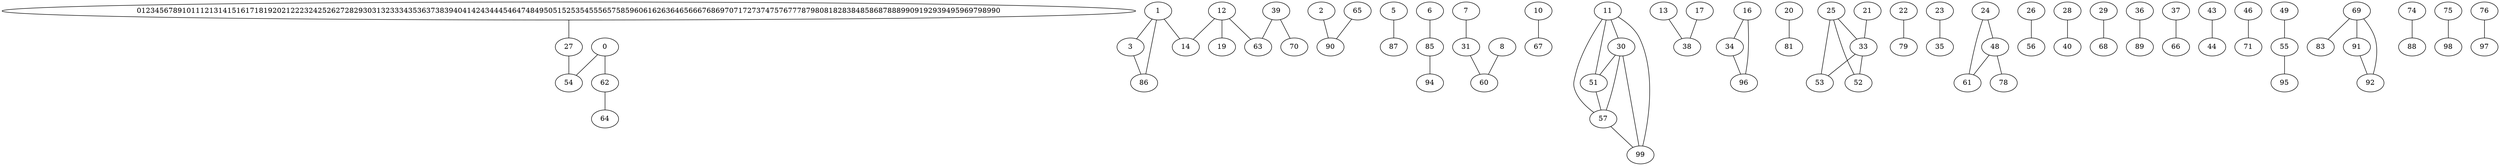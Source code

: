 graph G {
01234567891011121314151617181920212223242526272829303132333435363738394041424344454647484950515253545556575859606162636465666768697071727374757677787980818283848586878889909192939495969798990 -- 27
0 -- 54
0 -- 62
1 -- 3
1 -- 14
1 -- 86
2 -- 90
3 -- 86
5 -- 87
6 -- 85
7 -- 31
8 -- 60
10 -- 67
11 -- 30
11 -- 51
11 -- 57
11 -- 99
12 -- 14
12 -- 19
12 -- 63
13 -- 38
16 -- 34
16 -- 96
17 -- 38
20 -- 81
21 -- 33
22 -- 79
23 -- 35
24 -- 48
24 -- 61
25 -- 33
25 -- 52
25 -- 53
26 -- 56
27 -- 54
28 -- 40
29 -- 68
30 -- 51
30 -- 57
30 -- 99
31 -- 60
33 -- 52
33 -- 53
34 -- 96
36 -- 89
37 -- 66
39 -- 63
39 -- 70
43 -- 44
46 -- 71
48 -- 61
48 -- 78
49 -- 55
51 -- 57
55 -- 95
57 -- 99
62 -- 64
65 -- 90
69 -- 83
69 -- 91
69 -- 92
74 -- 88
75 -- 98
76 -- 97
85 -- 94
91 -- 92
}

